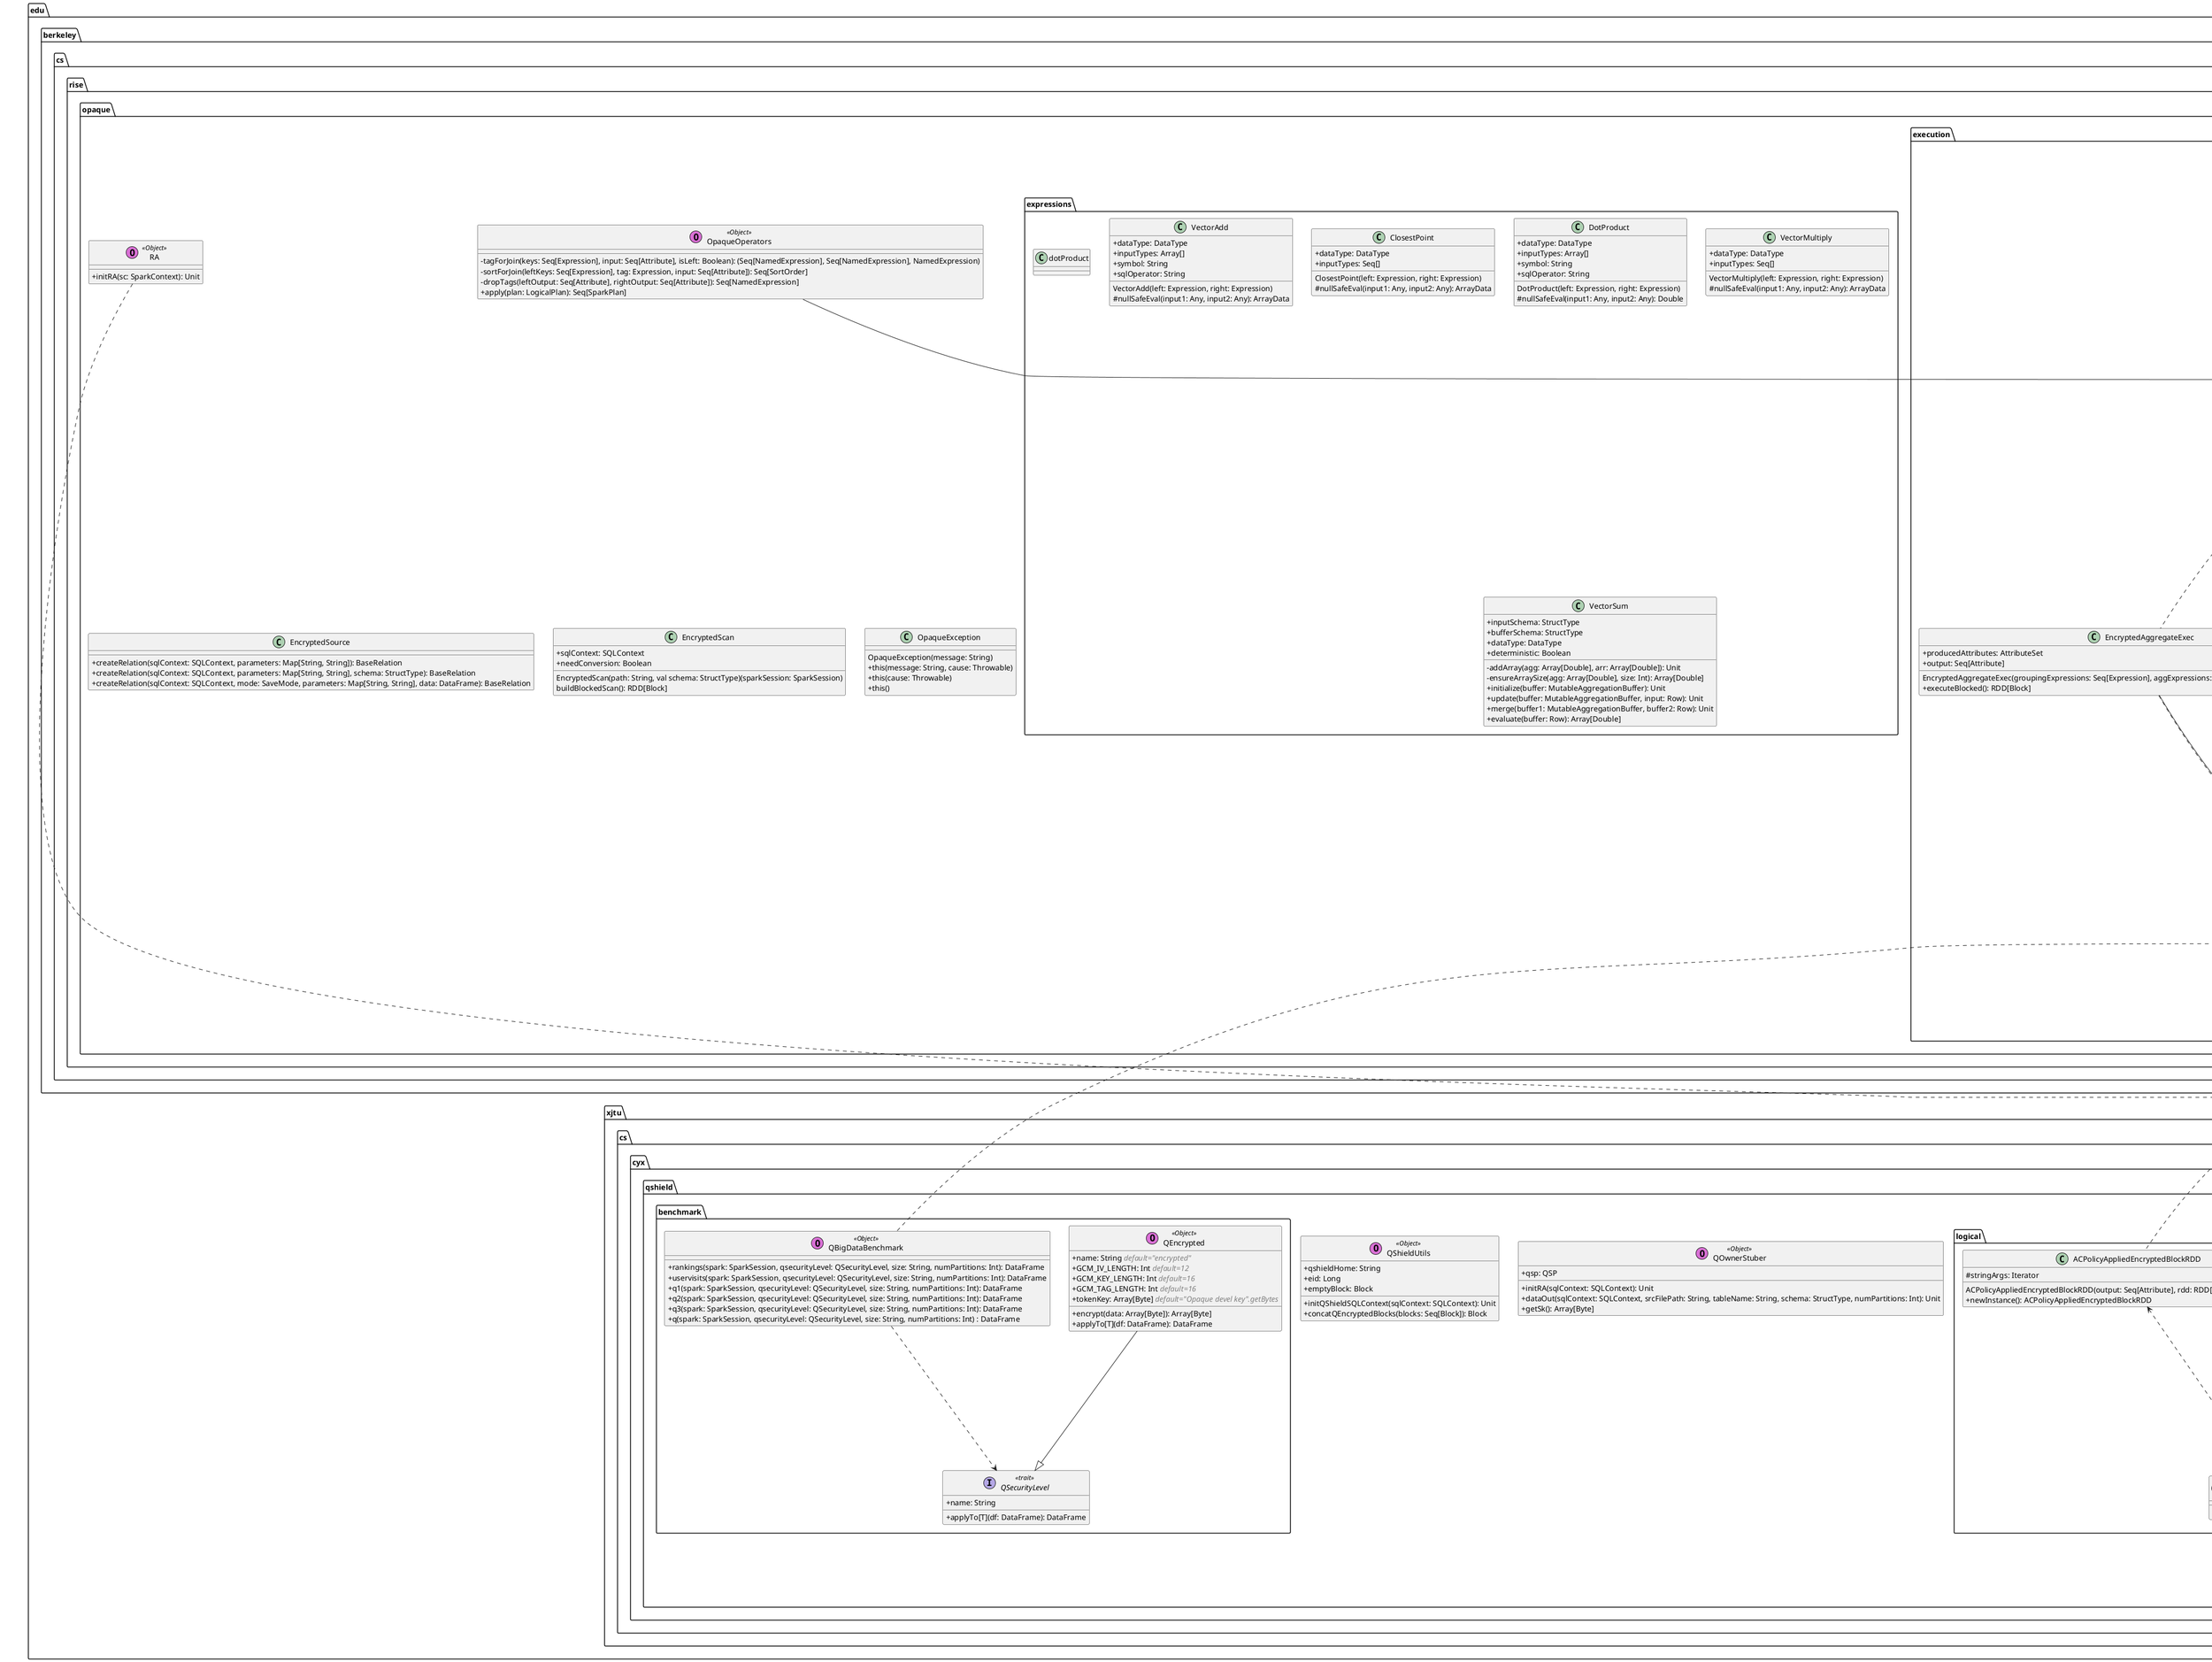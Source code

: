 @startuml
skinparam classAttributeIconSize 0

namespace org.apache.spark.sql.execution{
  abstract class SparkPlan
}

namespace org.apache.spark.sql.catalyst.rules{
  abstract class Rule
}

namespace org.apache.spark.sql{
  abstract class Strategy

  class OpaqueDatasetFunctions <<Serializable>> {
    OpaqueDatasetFunctions[T](ds: Dataset[T])
    +encrypted(): DataFrame
  }
}

'for qshield
namespace org.apache.spark.sql.qshield{
  abstract class Strategy

  class QShieldDatasetFunctions <<Serializable>> {
    QShieldDatasetFunctions[T](ds: Dataset[T])
    +acPolicyApplied(tk: Array[Byte]): DataFrame
    +resPrepared() : DataFrame
  }
}

namespace edu.xjtu.cs.cyx.qshield.owner{
  class SP <<Serializable>><<Java Native Interface>>
}

namespace edu.berkeley.cs.rise.opaque{
  namespace benchmark{
    class Benchmark << (O,orchid) Object >> {
      + dataDir : String
      + main(args : Array[String]) : Unit
    }
    class BigDataBenchmark << (O,orchid) Object >> {
      +rankings(spark: SparkSession, securityLevel: SecurityLevel, size: String, numPartitions: Int): DataFrame
      +uservisits(spark: SparkSession, securityLevel: SecurityLevel, size: String, numPartitions: Int): DataFrame
      +q1(spark: SparkSession, securityLevel: SecurityLevel, size: String, numPartitions: Int): DataFrame
      +q2(spark: SparkSession, securityLevel: SecurityLevel, size: String, numPartitions: Int): DataFrame
      +q3(spark: SparkSession, securityLevel: SecurityLevel, size: String, numPartitions: Int): DataFrame
    }
    class KMeans << (O,orchid) Object >> {
      +data(spark: SparkSession, securityLevel: SecurityLevel, numPartitions: Int, rand: Random, N: Int, D: Int): DataFrame
      +train(spark: SparkSession, securityLevel: SecurityLevel, numPartitions: Int, N: Int, D: Int, K: Int, convergeDist: Double): Array[Array[Double]]
    }
    class LeastSquares << (O,orchid) Object >> {
      +data(spark: SparkSession, securityLevel: SecurityLevel, numPartitions: Int): DataFrame
      +query(spark: SparkSession, securityLevel: SecurityLevel, size: String, numPartitions: Int): DataFrame
    }
    class LogisticRegression << (O,orchid) Object >> {
      +data(spark: SparkSession, securityLevel: SecurityLevel, numPartitions: Int, rand: Random, N: Int, D: Int, R: Double): DataFrame
      +train(spark: SparkSession, securityLevel: SecurityLevel, N: Int, numPartitions: Int): Array[Double]
    }
    class PageRank << (O,orchid) Object >> {
      +run(spark: SparkSession, securityLevel: SecurityLevel, size: String, numPartitions: Int): DataFrame
    }
    class TPCH << (O,orchid) Object >> {
      -tpch9EncryptedDFs(sqlContext: SQLContext, securityLevel: SecurityLevel, size: String, numPartitions: Int): (DataFrame, DataFrame, DataFrame, DataFrame, DataFrame, DataFrame)
      +part(sqlContext: SQLContext, securityLevel: SecurityLevel, size: String, numPartitions: Int): DataFrame
      +supplier(sqlContext: SQLContext, securityLevel: SecurityLevel, size: String, numPartitions: Int): DataFrame
      +lineitem(sqlContext: SQLContext, securityLevel: SecurityLevel, size: String, numPartitions: Int): DataFrame
      +partsupp(sqlContext: SQLContext, securityLevel: SecurityLevel, size: String, numPartitions: Int): DataFrame
      +orders(sqlContext: SQLContext, securityLevel: SecurityLevel, size: String, numPartitions: Int): DataFrame
      +nation(sqlContext: SQLContext, securityLevel: SecurityLevel, size: String, numPartitions: Int): DataFrame
      +tpch9(sqlContext: SQLContext, securityLevel: SecurityLevel, size: String, numPartitions: Int, quantityThreshold: Option[Int] = None): DataFrame
    }
    interface SecurityLevel <<sealed trait>> {
      +name: String
      +applyTo[T](df: DataFrame): DataFrame
    }
    class Encrypted << (O,orchid) Object >> {
      +name: String <i><color:grey>default="encrypted"</color></i>
      +applyTo[T](df: DataFrame): DataFrame
    }
    class Insecure << (O,orchid) Object >> {
      +name: String <i><color:grey>default="spark sql"</color></i>
      +applyTo[T](df: DataFrame): DataFrame
    }
  }

  namespace execution{
    interface LeafExecNode <<trait>>{
      +child: Seq[SparkPlan] <i><color:grey>default=Nil</color></i>
      +producedAttributes: AttributeSet <i><color:grey>default=outputSet</color></i>
    }
    interface UnaryExecNode <<trait>>{
      +child: SparkPlan
      +children: Seq[SparkPlan] <i><color:grey>default=child :: Nil</color></i>
      +outputPartitioning: Partitioning <i><color:grey>default=child.outputPartitioning</color></i>
    }
    interface BinaryExecNode <<trait>>{
      +left: SparkPlan
      +right: SparkPlan
      +children: Seq[SparkPlan] <i><color:grey>default=Seq[left,right]</color></i>
    }
    interface OpaqueOperatorExec <<trait>>{
      +executeBlocked(): RDD[Block]
      +timeOperator[A](childRDD: RDD[A], desc: String)(f: RDD[A] => RDD[Block]): RDD[Block]
      +doExecute(): RDD[InternalRow]
      +executeCollect(): Array[InternalRow]
      +executeTake(n: Int): Array[InternalRow]
    }
    class Block <<Serializable>>{
      +bytes: Array[Byte]
    }
    class EncryptedLocalTableScanExec{
      -unsafeRows: Array[InternalRow]
      EncryptedLocalTableScanExec(output: Seq[Attribute], plaintextData: Seq[InternalRow])
      +executeBlocked(): RDD[Block]
    }
    class EncryptExec{
      +output: Seq[Attribute]
      EncryptExec(child: SparkPlan)
      +executeBlocked(): RDD[Block]
    }
    class EncryptedBlockRDDScanExec{
      EncryptedBlockRDDScanExec(output: Seq[Attribute], rdd: RDD[Block])
      +executeBlocked(): RDD[Block]
    }
    class EncryptedProjectExec{
      +output: Seq[Attribute]
      EncryptedProjectExec(projectList: Seq[NamedExpression], child: SparkPlan)
      +executeBlocked(): RDD[Block]
    }
    class EncryptedFilterExec{
      +output: Seq[Attribute]
      EncryptedFilterExec(condition: Expression, child: SparkPlan)
      +executeBlocked(): RDD[Block]
    }
    class EncryptedAggregateExec{
      +producedAttributes: AttributeSet
      +output: Seq[Attribute]
      EncryptedAggregateExec(groupingExpressions: Seq[Expression], aggExpressions: Seq[NamedExpression], child: SparkPlan)
      +executeBlocked(): RDD[Block]
    }
    class EncryptedSortMergeJoinExec{
      EncryptedSortMergeJoinExec(joinType: JoinType, leftKeys: Seq[Expression], rightKeys: Seq[Expression], leftSchema: Seq[Attribute], rightSchema: Seq[Attribute],output: Seq[Attribute], child: SparkPlan)
      +executeBlocked(): RDD[Block]
    }
    class EncryptedUnionExec{
      +output: Seq[Attribute]
      EncryptedUnionExec(left: SparkPlan, right: SparkPlan)
      +executeBlocked(): RDD[Block]
    }
    class EncryptedSortExec{
      +output: Seq[Attribute]
      EncryptedSortExec(order: Seq[SortOrder], child: SparkPlan)
      +executeBlocked(): RDD[Block]
    }
    class SGXEnclave <<Serializable>><<Java Native Interface>>{
      +StartEnclave(libraryPath: String): Long
      +StopEnclave(enclaveId: Long): Unit
      +RemoteAttestation0(eid: Long): Array[Byte]
      +RemoteAttestation1(eid: Long): Array[Byte]
      +RemoteAttestation2(eid: Long, msg2Input: Array[Byte]): Array[Byte]
      +RemoteAttestation3(eid: Long, attResultInput: Array[Byte]): Unit
      +Project(eid: Long, condition: Array[Byte], input: Array[Byte]): Array[Byte]
      +Filter(eid: Long, condition: Array[Byte], input: Array[Byte]): Array[Byte]
      +Encrypt(eid: Long, plaintext: Array[Byte]): Array[Byte]
      +Decrypt(eid: Long, ciphertext: Array[Byte]): Array[Byte]
      +Sample(eid: Long, input: Array[Byte]): Array[Byte]
      +FindRangeBounds(eid: Long, order: Array[Byte], numPartitions: Int, input: Array[Byte]): Array[Byte]
      +PartitionForSort(eid: Long, order: Array[Byte], numPartitions: Int, input: Array[Byte],boundaries: Array[Byte]): Array[Array[Byte]]
      +ExternalSort(eid: Long, order: Array[Byte], input: Array[Byte]): Array[Byte]
      +ScanCollectLastPrimary(eid: Long, joinExpr: Array[Byte], input: Array[Byte]): Array[Byte]
      +NonObliviousSortMergeJoin(eid: Long, joinExpr: Array[Byte], input: Array[Byte], joinRow: Array[Byte]): Array[Byte]
      +NonObliviousAggregateStep1(eid: Long, aggOp: Array[Byte], inputRows: Array[Byte]): (Array[Byte], Array[Byte], Array[Byte])
      +NonObliviousAggregateStep2(eid: Long, aggOp: Array[Byte], inputRows: Array[Byte], nextPartitionFirstRow: Array[Byte], prevPartitionLastGroup: Array[Byte], prevPartitionLastRow: Array[Byte]): Array[Byte]
    }

  }

  namespace expressions{
    class ClosestPoint{
      +dataType: DataType
      +inputTypes: Seq[]
      ClosestPoint(left: Expression, right: Expression)
      #nullSafeEval(input1: Any, input2: Any): ArrayData
    }
    class DotProduct{
      +dataType: DataType
      +inputTypes: Array[]
      +symbol: String
      +sqlOperator: String
      DotProduct(left: Expression, right: Expression)
      #nullSafeEval(input1: Any, input2: Any): Double
    }
    class VectorAdd{
      +dataType: DataType
      +inputTypes: Array[]
      +symbol: String
      +sqlOperator: String
      VectorAdd(left: Expression, right: Expression)
      #nullSafeEval(input1: Any, input2: Any): ArrayData
    }
    class VectorMultiply{
      +dataType: DataType
      +inputTypes: Seq[]
      VectorMultiply(left: Expression, right: Expression)
      #nullSafeEval(input1: Any, input2: Any): ArrayData
    }
    class VectorSum{
      +inputSchema: StructType
      +bufferSchema: StructType
      +dataType: DataType
      +deterministic: Boolean
      -addArray(agg: Array[Double], arr: Array[Double]): Unit
      -ensureArraySize(agg: Array[Double], size: Int): Array[Double]
      +initialize(buffer: MutableAggregationBuffer): Unit
      +update(buffer: MutableAggregationBuffer, input: Row): Unit
      +merge(buffer1: MutableAggregationBuffer, buffer2: Row): Unit
      +evaluate(buffer: Row): Array[Double]
    }
  }

  namespace logical{
    interface OpaqueOperator <<trait>> {
      +references: AttributeSet
    }

    class Encrypt{
      +output: Seq[Attribute]
      Encrypt(child: LogicalPlan)
    }
    class EncryptedLocalRelation{
      #stringArgs: Iterator
      EncryptedLocalRelation(output: Seq[Attribute], plaintextData: Seq[InternalRow])
      +newInstance(): EncryptedLocalRelation
    }
    class EncryptedBlockRDD{
      +children: Seq[LogicalPlan]
      +producedAttributes: AttributeSet
      EncryptedBlockRDD(output: Seq[Attribute], rdd: RDD[Block])
      +newInstance(): EncryptedBlockRDD
    }
    class EncryptedProject{
      +output: Seq[Attribute]
      EncryptedProject(projectList: Seq[NamedExpression], child: OpaqueOperator)
    }
    class EncryptedFilter{
      +output: Seq[Attribute]
      EncryptedFilter(condition: Expression, child: OpaqueOperator)
    }
    class EncryptedSort{
      +output: Seq[Attribute]
      EncryptedSort(order: Seq[SortOrder], child: OpaqueOperator)
    }
    class EncryptedAggregate{
      +producedAttributes: AttributeSet
      +output: Seq[Attribute]
      EncryptedAggregate(groupingExpressions: Seq[Expression], aggExpressions: Seq[NamedExpression], child: OpaqueOperator)
    }
    class EncryptedJoin{
      +output: Seq[Attribute]
      EncryptedJoin(left: OpaqueOperator, right: OpaqueOperator, joinType: JoinType, condition: Option[Expression])
    }
    class EncryptedUnion{
      +output: Seq[Attribute]
      EncryptedUnion(left: OpaqueOperator, right: OpaqueOperator)
    }

    class EncryptLocalRelation << (O,orchid) Object >> {
      +apply(plan: LogicalPlan): LogicalPlan
    }
    class ConvertToOpaqueOperators << (O,orchid) Object >> {
      +isEncrypted(plan: LogicalPlan): Boolean
      +isEncrypted(plan: SparkPlan): Boolean
      +apply(plan: LogicalPlan): LogicalPlan
    }
  }

  class implicits << (O,orchid) Object >> {
    +datasetToOpaqueDatasetFunctions[T](ds: Dataset[T]): OpaqueDatasetFunctions
  }
  class OpaqueOperators << (O,orchid) Object >> {
    -tagForJoin(keys: Seq[Expression], input: Seq[Attribute], isLeft: Boolean): (Seq[NamedExpression], Seq[NamedExpression], NamedExpression)
    -sortForJoin(leftKeys: Seq[Expression], tag: Expression, input: Seq[Attribute]): Seq[SortOrder]
    -dropTags(leftOutput: Seq[Attribute], rightOutput: Seq[Attribute]): Seq[NamedExpression]
    +apply(plan: LogicalPlan): Seq[SparkPlan]
  }
  class RA << (O,orchid) Object >> {
    +initRA(sc: SparkContext): Unit
  }
  class OpaqueException{
    OpaqueException(message: String)
    +this(message: String, cause: Throwable)
    +this(cause: Throwable)
    +this()
  }
  class EncryptedSource{
    +createRelation(sqlContext: SQLContext, parameters: Map[String, String]): BaseRelation
    +createRelation(sqlContext: SQLContext, parameters: Map[String, String], schema: StructType): BaseRelation
    +createRelation(sqlContext: SQLContext, mode: SaveMode, parameters: Map[String, String], data: DataFrame): BaseRelation
  }
  class EncryptedScan{
    +sqlContext: SQLContext
    +needConversion: Boolean
    EncryptedScan(path: String, val schema: StructType)(sparkSession: SparkSession)
    buildBlockedScan(): RDD[Block]
  }
  class Utils << (O,orchid) Object>> {
    -perf : Boolean <i><color:grey>default=System.getenv."SGX_PERF"</color></i>
    +eid: Long <i><color:grey>default=0</color></i>
    +GCM_IV_LENGTH: Int <i><color:grey>default=12</color></i>
    +GCM_KEY_LENGTH: Int <i><color:grey>default=16</color></i>
    +GCM_TAG_LENGTH: Int <i><color:grey>default=16</color></i>
    +sharedKey: Array[Byte] <i><color:grey>default="Opaque devel key".getBytes</color></i>
    +attested: Boolean <i><color:grey>default=false</color></i>
    +attesting_getepid: Boolean <i><color:grey>default=false</color></i>
    +attesting_getmsg1: Boolean <i><color:grey>default=false</color></i>
    +attesting_getmsg3: Boolean <i><color:grey>default=false</color></i>
    +attesting_final_ra: Boolean <i><color:grey>default=false</color></i>
    +MaxBlockSize: Int <i><color:grey>default=1000</color></i>
    +emptyBlock: Block
    -jsonSerialize(x: Any): String
    +time[A](desc: String)(f: => A): A
    +logPerf(message: String): Unit
    +retry[T](n: Int)(fn: => T): T
    +timeBenchmark[A](benchmarkAttrs: (String, Any)*)(f: => A): A
    +findLibraryAsResource(libraryName: String): String
    +findResource(resourceName: String): String
    +createTempDir(): File
    +deleteRecursively(file: File): Unit
    +initEnclave(): (SGXEnclave, Long)
    +encrypt(data: Array[Byte]): Array[Byte]
    +decrypt(data: Array[Byte]): Array[Byte]
    +initSQLContext(sqlContext: SQLContext): Unit
    +concatByteArrays(arrays: Array[Array[Byte]]): Array[Byte]
    +splitBytes(bytes: Array[Byte], numSplits: Int): Array[Array[Byte]]
    +ensureCached[T](rdd: RDD[T], storageLevel: StorageLevel): RDD[T]
    +ensureCached[T](rdd: RDD[T]): RDD[T]
    +ensureCached[T](ds: Dataset[T], storageLevel: StorageLevel): Dataset[T]
    +ensureCached[T](ds: Dataset[T]): Dataset[T]
    +force(ds: Dataset[_]): Unit
    +flatbuffersCreateField(builder: FlatBufferBuilder, value: Any, dataType: DataType, isNull: Boolean): Int
    +flatbuffersExtractFieldValue(f: tuix.Field): Any
    +encryptInternalRowsFlatbuffers(rows: Seq[InternalRow], types: Seq[DataType], useEnclave: Boolean): Block
    +decryptBlockFlatbuffers(block: Block): Seq[InternalRow]
    +treeFold[BaseType <: TreeNode[BaseType], B](tree: BaseType)(op: (Seq[B], BaseType) => B): B
    +flatbuffersSerializeExpression(builder: FlatBufferBuilder, expr: Expression, input: Seq[Attribute]): Int
    +serializeFilterExpression(condition: Expression, input: Seq[Attribute]): Array[Byte]
    +serializeProjectList(projectList: Seq[NamedExpression], input: Seq[Attribute]): Array[Byte]
    +serializeSortOrder(sortOrder: Seq[SortOrder], input: Seq[Attribute]): Array[Byte]
    +serializeJoinExpression(joinType: JoinType, leftKeys: Seq[Expression], rightKeys: Seq[Expression], leftSchema: Seq[Attribute], rightSchema: Seq[Attribute]): Array[Byte]
    +serializeAggOp(groupingExpressions: Seq[Expression], aggExpressions: Seq[NamedExpression], input: Seq[Attribute]): Array[Byte]
    +serializeAggExpression(builder: FlatBufferBuilder, e: AggregateExpression, input: Seq[Attribute], aggSchema: Seq[Attribute], concatSchema: Seq[Attribute]): Int
    +concatEncryptedBlocks(blocks: Seq[Block]): Block
  }
}

namespace edu.xjtu.cs.cyx.qshield{
  namespace benchmark{
    class QBigDataBenchmark << (O,orchid) Object >> {
      +rankings(spark: SparkSession, qsecurityLevel: QSecurityLevel, size: String, numPartitions: Int): DataFrame
      +uservisits(spark: SparkSession, qsecurityLevel: QSecurityLevel, size: String, numPartitions: Int): DataFrame
      +q1(spark: SparkSession, qsecurityLevel: QSecurityLevel, size: String, numPartitions: Int): DataFrame
      +q2(spark: SparkSession, qsecurityLevel: QSecurityLevel, size: String, numPartitions: Int): DataFrame
      +q3(spark: SparkSession, qsecurityLevel: QSecurityLevel, size: String, numPartitions: Int): DataFrame
      +q(spark: SparkSession, qsecurityLevel: QSecurityLevel, size: String, numPartitions: Int) : DataFrame
    }
    interface QSecurityLevel <<trait>> {
      +name: String
      +applyTo[T](df: DataFrame): DataFrame
    }
    class QEncrypted << (O,orchid) Object >> {
      +name: String <i><color:grey>default="encrypted"</color></i>
      +GCM_IV_LENGTH: Int <i><color:grey>default=12</color></i>
      +GCM_KEY_LENGTH: Int <i><color:grey>default=16</color></i>
      +GCM_TAG_LENGTH: Int <i><color:grey>default=16</color></i>
      +tokenKey: Array[Byte] <i><color:grey>default="Opaque devel key".getBytes</color></i>
      +encrypt(data: Array[Byte]): Array[Byte]
      +applyTo[T](df: DataFrame): DataFrame
    }
  }

  namespace execution{
    class ACPolicyAppliedEncryptedBlockRDDExec{
      ACPolicyAppliedEncryptedBlockRDDExec(output: Seq[Attribute], rdd: RDD[Block], tk: Array[Byte])
      +executeBlocked(): RDD[Block]
    }
    class ResPreparedEncryptedBlockRDDExec{
      ResPreparedEncryptedBlockRDDExec(child: SparkPlan)
      +output: Seq[Attribute]
      +executeBlocked(): RDD[Block]
    }
    class QEncryptedFilterExec{
      QEncryptedFilterExec(condition: Expression, child: SparkPlan)
      +output: Seq[Attribute]
      +executeBlocked(): RDD[Block]
    }
    class QEncryptedProjectExec{
      QEncryptedProjectExec(projectList: Seq[NamedExpression], child: SparkPlan)
      +output: Seq[Attribute]
      +executeBlocked(): RDD[Block]
    }
    class QEncryptedAggregateExec{
      QEncryptedAggregateExec(groupingExpressions: Seq[Expression], aggExpressions: Seq[NamedExpression], child: SparkPlan)
      +producedAttributes: AttributeSet
      +output: Seq[Attribute]
      +executeBlocked(): RDD[Block]
    }
    class QEncryptedSortExec{
      QEncryptedSortExec(order: Seq[SortOrder], child: SparkPlan)
      +output: Seq[Attribute]
      +executeBlocked(): RDD[Block]
    }
    class QEncryptedSortMergeJoinExec{
      QEncryptedSortMergeJoinExec(joinType: JoinType, leftKeys: Seq[Expression], rightKeys: Seq[Expression], leftSchema: Seq[Attribute], rightSchema: Seq[Attribute], output: Seq[Attribute], child: SparkPlan)
      +executeBlocked(): RDD[Block]
    }
    class QEncryptedUnionExec{
      QEncryptedUnionExec(left: SparkPlan, right: SparkPlan)
      +output: Seq[Attribute]
      +executeBlocked(): RDD[Block]
    }
    class QEncryptedBlockRDDScanExec{
      QEncryptedBlockRDDScanExec(output: Seq[Attribute], rdd: RDD[Block])
      +executeBlocked(): RDD[Block]
    }
    class QShieldSGXEnclave <<Serializable>><<Java Native Interface>> {
      +ACPolicyApplied(eid: Long, input: Array[Byte], tk: Array[Byte]): Array[Byte]
      +ResPrepared(eid: Long, input: Array[Byte]): Array[Byte]
      +QProject(eid: Long, projectList: Array[Byte], input: Array[Byte]): Array[Byte]
      +QFilter(eid: Long, condition: Array[Byte], input: Array[Byte]): Array[Byte]
      +QAggregateStep1(eid: Long, aggOp: Array[Byte], inputRows: Array[Byte]): (Array[Byte], Array[Byte], Array[Byte])
      +QAggregateStep2(eid: Long, aggOp: Array[Byte], inputRows: Array[Byte], nextPartitionFirstRow: Array[Byte], prevPartitionLastGroup: Array[Byte], prevPartitionLastRow: Array[Byte]): Array[Byte]
      +QSample(eid: Long, input: Array[Byte]): Array[Byte]
      +QFindRangeBounds(eid: Long, order: Array[Byte], numPartitions: Int, input: Array[Byte]): Array[Byte]
      +QPartitionForSort(eid: Long, order: Array[Byte], numPartitions: Int, input: Array[Byte], boundaries: Array[Byte]): Array[Array[Byte]]
      +QExternalSort(eid: Long, order: Array[Byte], input: Array[Byte]): Array[Byte]
      +QScanCollectLastPrimary(eid: Long, joinExpr: Array[Byte], input: Array[Byte]): Array[Byte]
      +QSortMergeJoin(eid: Long, joinExpr: Array[Byte], input: Array[Byte], joinRow: Array[Byte]): Array[Byte]
      +InitPairing(eid: Long, param: Array[Byte]): Unit
    }
  }

  namespace logical{
    class ACPolicyApply{
      ACPolicyApply(child: LogicalPlan, tk: Array[Byte])
      +output: Seq[Attribute]
    }
    class ACPolicyAppliedEncryptedBlockRDD{
      ACPolicyAppliedEncryptedBlockRDD(output: Seq[Attribute], rdd: RDD[Block], tk: Array[Byte])
      +newInstance(): ACPolicyAppliedEncryptedBlockRDD
      #stringArgs: Iterator
    }
    class ResPrepared{
      ResPrepared(child: LogicalPlan)
      +output: Seq[Attribute]
    }
    class ResPreparedEncryptedBlockRDD{
      ResPreparedEncryptedBlockRDD(child: LogicalPlan)
      +output: Seq[Attribute]
    }
    class ACPolicyApplyEncryptedBlockRDD << (O,orchid) Object >> {
      +apply(plan: LogicalPlan): LogicalPlan
    }
    class ConvertToQShieldOperators << (O,orchid) Object >> {
      +isEncrypted(plan: LogicalPlan)
      +apply(plan: LogicalPlan): LogicalPlan
    }
  }

  class implicits << (O,orchid) Object >> {
    +datasetToQShieldDatasetFunctions[T](ds: Dataset[T]): QShieldDatasetFunctions[T]
  }
  class QOwnerStuber << (O,orchid) Object >> {
    +qsp: QSP
    +initRA(sqlContext: SQLContext): Unit
    +dataOut(sqlContext: SQLContext, srcFilePath: String, tableName: String, schema: StructType, numPartitions: Int): Unit
    +getSk(): Array[Byte]
  }
  class QShieldUtils << (O,orchid) Object >> {
    +qshieldHome: String
    +eid: Long
    +emptyBlock: Block
    +initQShieldSQLContext(sqlContext: SQLContext): Unit
    +concatQEncryptedBlocks(blocks: Seq[Block]): Block
  }
  class QShieldOperators {
    +apply(plan: LogicalPlan): Seq[SparkPlan]
    +tagForJoin(keys: Seq[Expression], input: Seq[Attribute], isLeft: Boolean): (Seq[NamedExpression], Seq[NamedExpression], NamedExpression)
    +sortForJoin(leftKeys: Seq[Expression], tag: Expression, input: Seq[Attribute]): Seq[SortOrder]
    +dropTags(leftOutput: Seq[Attribute], rightOutput: Seq[Attribute]): Seq[NamedExpression]
  }
}

'opaque
edu.berkeley.cs.rise.opaque.Utils <.down. edu.berkeley.cs.rise.opaque.benchmark.Benchmark
edu.berkeley.cs.rise.opaque.Utils <.down. edu.berkeley.cs.rise.opaque.benchmark.BigDataBenchmark
edu.berkeley.cs.rise.opaque.Utils <.down. edu.berkeley.cs.rise.opaque.benchmark.KMeans
edu.berkeley.cs.rise.opaque.Utils <.down. edu.berkeley.cs.rise.opaque.benchmark.LeastSquares
edu.berkeley.cs.rise.opaque.Utils <.down. edu.berkeley.cs.rise.opaque.benchmark.LogisticRegression
edu.berkeley.cs.rise.opaque.Utils <.down. edu.berkeley.cs.rise.opaque.benchmark.PageRank
edu.berkeley.cs.rise.opaque.Utils .up.> edu.berkeley.cs.rise.opaque.execution.Block

edu.berkeley.cs.rise.opaque.benchmark.SecurityLevel <.. edu.berkeley.cs.rise.opaque.benchmark.Benchmark
edu.berkeley.cs.rise.opaque.benchmark.SecurityLevel <.. edu.berkeley.cs.rise.opaque.benchmark.BigDataBenchmark
edu.berkeley.cs.rise.opaque.benchmark.SecurityLevel <.. edu.berkeley.cs.rise.opaque.benchmark.KMeans
edu.berkeley.cs.rise.opaque.benchmark.SecurityLevel <.. edu.berkeley.cs.rise.opaque.benchmark.LeastSquares
edu.berkeley.cs.rise.opaque.benchmark.SecurityLevel <.. edu.berkeley.cs.rise.opaque.benchmark.LogisticRegression
edu.berkeley.cs.rise.opaque.benchmark.SecurityLevel <.. edu.berkeley.cs.rise.opaque.benchmark.PageRank
edu.berkeley.cs.rise.opaque.benchmark.SecurityLevel <.right. edu.berkeley.cs.rise.opaque.benchmark.TPCH
edu.berkeley.cs.rise.opaque.benchmark.SecurityLevel <|-up- edu.berkeley.cs.rise.opaque.benchmark.Encrypted
edu.berkeley.cs.rise.opaque.benchmark.SecurityLevel <|-up- edu.berkeley.cs.rise.opaque.benchmark.Insecure

org.apache.spark.sql.execution.SparkPlan <|-up- edu.berkeley.cs.rise.opaque.execution.LeafExecNode
org.apache.spark.sql.execution.SparkPlan <|-up- edu.berkeley.cs.rise.opaque.execution.UnaryExecNode
org.apache.spark.sql.execution.SparkPlan <|-up- edu.berkeley.cs.rise.opaque.execution.BinaryExecNode
org.apache.spark.sql.execution.SparkPlan <|-up- edu.berkeley.cs.rise.opaque.execution.OpaqueOperatorExec

edu.berkeley.cs.rise.opaque.execution.EncryptedLocalTableScanExec --|> edu.berkeley.cs.rise.opaque.execution.LeafExecNode
edu.berkeley.cs.rise.opaque.execution.EncryptedLocalTableScanExec ..|> edu.berkeley.cs.rise.opaque.execution.OpaqueOperatorExec
edu.berkeley.cs.rise.opaque.execution.EncryptExec --|> edu.berkeley.cs.rise.opaque.execution.UnaryExecNode
edu.berkeley.cs.rise.opaque.execution.EncryptExec ..|> edu.berkeley.cs.rise.opaque.execution.OpaqueOperatorExec
edu.berkeley.cs.rise.opaque.execution.EncryptedBlockRDDScanExec --|> edu.berkeley.cs.rise.opaque.execution.LeafExecNode
edu.berkeley.cs.rise.opaque.execution.EncryptedBlockRDDScanExec ..|> edu.berkeley.cs.rise.opaque.execution.OpaqueOperatorExec
edu.berkeley.cs.rise.opaque.execution.EncryptedProjectExec --|> edu.berkeley.cs.rise.opaque.execution.UnaryExecNode
edu.berkeley.cs.rise.opaque.execution.EncryptedProjectExec ..|> edu.berkeley.cs.rise.opaque.execution.OpaqueOperatorExec
edu.berkeley.cs.rise.opaque.execution.EncryptedFilterExec --|> edu.berkeley.cs.rise.opaque.execution.UnaryExecNode
edu.berkeley.cs.rise.opaque.execution.EncryptedFilterExec ..|> edu.berkeley.cs.rise.opaque.execution.OpaqueOperatorExec
edu.berkeley.cs.rise.opaque.execution.EncryptedAggregateExec --|> edu.berkeley.cs.rise.opaque.execution.UnaryExecNode
edu.berkeley.cs.rise.opaque.execution.EncryptedAggregateExec ..|> edu.berkeley.cs.rise.opaque.execution.OpaqueOperatorExec
edu.berkeley.cs.rise.opaque.execution.EncryptedSortMergeJoinExec --|> edu.berkeley.cs.rise.opaque.execution.UnaryExecNode
edu.berkeley.cs.rise.opaque.execution.EncryptedSortMergeJoinExec ..|> edu.berkeley.cs.rise.opaque.execution.OpaqueOperatorExec
edu.berkeley.cs.rise.opaque.execution.EncryptedUnionExec --|> edu.berkeley.cs.rise.opaque.execution.BinaryExecNode
edu.berkeley.cs.rise.opaque.execution.EncryptedUnionExec ..|> edu.berkeley.cs.rise.opaque.execution.OpaqueOperatorExec
edu.berkeley.cs.rise.opaque.execution.EncryptedSortExec --|> edu.berkeley.cs.rise.opaque.execution.UnaryExecNode
edu.berkeley.cs.rise.opaque.execution.EncryptedSortExec ..|> edu.berkeley.cs.rise.opaque.execution.OpaqueOperatorExec

edu.berkeley.cs.rise.opaque.execution.EncryptedSortMergeJoinExec .up.> edu.berkeley.cs.rise.opaque.execution.SGXEnclave
edu.berkeley.cs.rise.opaque.execution.EncryptedAggregateExec .up.> edu.berkeley.cs.rise.opaque.execution.SGXEnclave
edu.berkeley.cs.rise.opaque.execution.EncryptedFilterExec .up.> edu.berkeley.cs.rise.opaque.execution.SGXEnclave
edu.berkeley.cs.rise.opaque.execution.EncryptedProjectExec .up.> edu.berkeley.cs.rise.opaque.execution.SGXEnclave
edu.berkeley.cs.rise.opaque.execution.EncryptedSortExec .up.> edu.berkeley.cs.rise.opaque.execution.SGXEnclave

edu.berkeley.cs.rise.opaque.logical.Encrypt ..|> edu.berkeley.cs.rise.opaque.logical.OpaqueOperator
edu.berkeley.cs.rise.opaque.logical.EncryptedLocalRelation ..|> edu.berkeley.cs.rise.opaque.logical.OpaqueOperator
edu.berkeley.cs.rise.opaque.logical.EncryptedBlockRDD ..|> edu.berkeley.cs.rise.opaque.logical.OpaqueOperator
edu.berkeley.cs.rise.opaque.logical.EncryptedProject ..|> edu.berkeley.cs.rise.opaque.logical.OpaqueOperator
edu.berkeley.cs.rise.opaque.logical.EncryptedFilter ..|> edu.berkeley.cs.rise.opaque.logical.OpaqueOperator
edu.berkeley.cs.rise.opaque.logical.EncryptedSort ..|> edu.berkeley.cs.rise.opaque.logical.OpaqueOperator
edu.berkeley.cs.rise.opaque.logical.EncryptedAggregate ..|> edu.berkeley.cs.rise.opaque.logical.OpaqueOperator
edu.berkeley.cs.rise.opaque.logical.EncryptedJoin ..|> edu.berkeley.cs.rise.opaque.logical.OpaqueOperator
edu.berkeley.cs.rise.opaque.logical.EncryptedUnion ..|> edu.berkeley.cs.rise.opaque.logical.OpaqueOperator

edu.berkeley.cs.rise.opaque.logical.EncryptLocalRelation ..> edu.berkeley.cs.rise.opaque.logical.EncryptedLocalRelation
edu.berkeley.cs.rise.opaque.logical.ConvertToOpaqueOperators ..> edu.berkeley.cs.rise.opaque.logical.EncryptedBlockRDD
edu.berkeley.cs.rise.opaque.logical.ConvertToOpaqueOperators ..> edu.berkeley.cs.rise.opaque.logical.EncryptedProject
edu.berkeley.cs.rise.opaque.logical.ConvertToOpaqueOperators ..> edu.berkeley.cs.rise.opaque.logical.EncryptedFilter
edu.berkeley.cs.rise.opaque.logical.ConvertToOpaqueOperators ..> edu.berkeley.cs.rise.opaque.logical.EncryptedSort
edu.berkeley.cs.rise.opaque.logical.ConvertToOpaqueOperators ..> edu.berkeley.cs.rise.opaque.logical.EncryptedJoin
edu.berkeley.cs.rise.opaque.logical.ConvertToOpaqueOperators ..> edu.berkeley.cs.rise.opaque.logical.EncryptedAggregate
edu.berkeley.cs.rise.opaque.logical.ConvertToOpaqueOperators ..> edu.berkeley.cs.rise.opaque.logical.EncryptedUnion
edu.berkeley.cs.rise.opaque.logical.EncryptLocalRelation -up-|> org.apache.spark.sql.catalyst.rules.Rule
edu.berkeley.cs.rise.opaque.logical.ConvertToOpaqueOperators -up-|> org.apache.spark.sql.catalyst.rules.Rule

edu.berkeley.cs.rise.opaque.logical.Encrypt <.right. org.apache.spark.sql.OpaqueDatasetFunctions
org.apache.spark.sql.OpaqueDatasetFunctions <.up. edu.berkeley.cs.rise.opaque.implicits

edu.xjtu.cs.cyx.qshield.owner.SP <.up. edu.berkeley.cs.rise.opaque.RA

org.apache.spark.sql.Strategy <|-- edu.berkeley.cs.rise.opaque.OpaqueOperators

'layout
edu.berkeley.cs.rise.opaque.OpaqueOperators <.[hidden]. edu.berkeley.cs.rise.opaque.EncryptedScan
edu.berkeley.cs.rise.opaque.OpaqueOperators <.[hidden]. edu.berkeley.cs.rise.opaque.EncryptedSource
edu.berkeley.cs.rise.opaque.OpaqueOperators <.[hidden]. edu.berkeley.cs.rise.opaque.OpaqueException
edu.xjtu.cs.cyx.qshield.owner.SP <.[hidden]. org.apache.spark.sql.Strategy
edu.berkeley.cs.rise.opaque.expressions.VectorAdd <.[hidden]d. edu.berkeley.cs.rise.opaque.EncryptedScan
edu.berkeley.cs.rise.opaque.expressions.dotProduct <.[hidden]d. edu.berkeley.cs.rise.opaque.EncryptedSource
edu.berkeley.cs.rise.opaque.expressions.ClosestPoint <.[hidden]d. edu.berkeley.cs.rise.opaque.OpaqueException

'qshield
edu.berkeley.cs.rise.opaque.Utils <.up. edu.xjtu.cs.cyx.qshield.benchmark.QBigDataBenchmark

edu.xjtu.cs.cyx.qshield.benchmark.QEncrypted --|> edu.xjtu.cs.cyx.qshield.benchmark.QSecurityLevel
edu.xjtu.cs.cyx.qshield.benchmark.QBigDataBenchmark ..> edu.xjtu.cs.cyx.qshield.benchmark.QSecurityLevel

edu.xjtu.cs.cyx.qshield.execution.ACPolicyAppliedEncryptedBlockRDDExec -up-|> edu.berkeley.cs.rise.opaque.execution.LeafExecNode
edu.xjtu.cs.cyx.qshield.execution.ACPolicyAppliedEncryptedBlockRDDExec .up.|> edu.berkeley.cs.rise.opaque.execution.OpaqueOperatorExec
edu.xjtu.cs.cyx.qshield.execution.ResPreparedEncryptedBlockRDDExec -up-|> edu.berkeley.cs.rise.opaque.execution.UnaryExecNode
edu.xjtu.cs.cyx.qshield.execution.ResPreparedEncryptedBlockRDDExec .up.|> edu.berkeley.cs.rise.opaque.execution.OpaqueOperatorExec
edu.xjtu.cs.cyx.qshield.execution.QEncryptedFilterExec -up-|> edu.berkeley.cs.rise.opaque.execution.UnaryExecNode
edu.xjtu.cs.cyx.qshield.execution.QEncryptedFilterExec .up.|> edu.berkeley.cs.rise.opaque.execution.OpaqueOperatorExec
edu.xjtu.cs.cyx.qshield.execution.QEncryptedProjectExec -up-|> edu.berkeley.cs.rise.opaque.execution.UnaryExecNode
edu.xjtu.cs.cyx.qshield.execution.QEncryptedProjectExec .up.|> edu.berkeley.cs.rise.opaque.execution.OpaqueOperatorExec
edu.xjtu.cs.cyx.qshield.execution.QEncryptedAggregateExec -up-|> edu.berkeley.cs.rise.opaque.execution.UnaryExecNode
edu.xjtu.cs.cyx.qshield.execution.QEncryptedAggregateExec .up.|> edu.berkeley.cs.rise.opaque.execution.OpaqueOperatorExec
edu.xjtu.cs.cyx.qshield.execution.QEncryptedSortExec -up-|> edu.berkeley.cs.rise.opaque.execution.UnaryExecNode
edu.xjtu.cs.cyx.qshield.execution.QEncryptedSortExec .up.|> edu.berkeley.cs.rise.opaque.execution.OpaqueOperatorExec
edu.xjtu.cs.cyx.qshield.execution.QEncryptedSortMergeJoinExec -up-|> edu.berkeley.cs.rise.opaque.execution.UnaryExecNode
edu.xjtu.cs.cyx.qshield.execution.QEncryptedSortMergeJoinExec .up.|> edu.berkeley.cs.rise.opaque.execution.OpaqueOperatorExec
edu.xjtu.cs.cyx.qshield.execution.QEncryptedUnionExec -up-|> edu.berkeley.cs.rise.opaque.execution.BinaryExecNode
edu.xjtu.cs.cyx.qshield.execution.QEncryptedUnionExec .up.|> edu.berkeley.cs.rise.opaque.execution.OpaqueOperatorExec
edu.xjtu.cs.cyx.qshield.execution.QEncryptedBlockRDDScanExec -up-|> edu.berkeley.cs.rise.opaque.execution.LeafExecNode
edu.xjtu.cs.cyx.qshield.execution.QEncryptedBlockRDDScanExec .up.|> edu.berkeley.cs.rise.opaque.execution.OpaqueOperatorExec

edu.xjtu.cs.cyx.qshield.execution.ACPolicyAppliedEncryptedBlockRDDExec ..> edu.xjtu.cs.cyx.qshield.execution.QShieldSGXEnclave
edu.xjtu.cs.cyx.qshield.execution.ResPreparedEncryptedBlockRDDExec ..> edu.xjtu.cs.cyx.qshield.execution.QShieldSGXEnclave
edu.xjtu.cs.cyx.qshield.execution.QEncryptedFilterExec ..> edu.xjtu.cs.cyx.qshield.execution.QShieldSGXEnclave
edu.xjtu.cs.cyx.qshield.execution.QEncryptedProjectExec ..> edu.xjtu.cs.cyx.qshield.execution.QShieldSGXEnclave
edu.xjtu.cs.cyx.qshield.execution.QEncryptedAggregateExec ..> edu.xjtu.cs.cyx.qshield.execution.QShieldSGXEnclave
edu.xjtu.cs.cyx.qshield.execution.QEncryptedSortExec ..> edu.xjtu.cs.cyx.qshield.execution.QShieldSGXEnclave
edu.xjtu.cs.cyx.qshield.execution.QEncryptedSortMergeJoinExec ..> edu.xjtu.cs.cyx.qshield.execution.QShieldSGXEnclave

edu.xjtu.cs.cyx.qshield.logical.ACPolicyApplyEncryptedBlockRDD .up.> edu.xjtu.cs.cyx.qshield.logical.ACPolicyApply
edu.xjtu.cs.cyx.qshield.logical.ACPolicyApplyEncryptedBlockRDD .up.> edu.xjtu.cs.cyx.qshield.logical.ACPolicyAppliedEncryptedBlockRDD
edu.xjtu.cs.cyx.qshield.logical.ConvertToQShieldOperators .up.> edu.xjtu.cs.cyx.qshield.logical.ResPrepared
edu.xjtu.cs.cyx.qshield.logical.ConvertToQShieldOperators .up.> edu.xjtu.cs.cyx.qshield.logical.ResPreparedEncryptedBlockRDD
edu.xjtu.cs.cyx.qshield.logical.ACPolicyApply .up.|> edu.berkeley.cs.rise.opaque.logical.OpaqueOperator
edu.xjtu.cs.cyx.qshield.logical.ACPolicyAppliedEncryptedBlockRDD .up.|> edu.berkeley.cs.rise.opaque.logical.OpaqueOperator
edu.xjtu.cs.cyx.qshield.logical.ResPrepared .up.|> edu.berkeley.cs.rise.opaque.logical.OpaqueOperator
edu.xjtu.cs.cyx.qshield.logical.ResPreparedEncryptedBlockRDD .up.|> edu.berkeley.cs.rise.opaque.logical.OpaqueOperator

edu.xjtu.cs.cyx.qshield.implicits .down.> org.apache.spark.sql.qshield.QShieldDatasetFunctions
org.apache.spark.sql.qshield.QShieldDatasetFunctions .up.> edu.xjtu.cs.cyx.qshield.logical.ACPolicyApply
org.apache.spark.sql.qshield.QShieldDatasetFunctions .up.> edu.xjtu.cs.cyx.qshield.logical.ResPrepared
edu.xjtu.cs.cyx.qshield.QShieldOperators .down.|> org.apache.spark.sql.qshield.Strategy
@enduml
